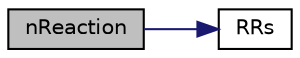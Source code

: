 digraph "nReaction"
{
  bgcolor="transparent";
  edge [fontname="Helvetica",fontsize="10",labelfontname="Helvetica",labelfontsize="10"];
  node [fontname="Helvetica",fontsize="10",shape=record];
  rankdir="LR";
  Node27 [label="nReaction",height=0.2,width=0.4,color="black", fillcolor="grey75", style="filled", fontcolor="black"];
  Node27 -> Node28 [color="midnightblue",fontsize="10",style="solid",fontname="Helvetica"];
  Node28 [label="RRs",height=0.2,width=0.4,color="black",URL="$a31537.html#adde953df149c79c49ee5296a890f09bb",tooltip="Write access to source terms for solids. "];
}
